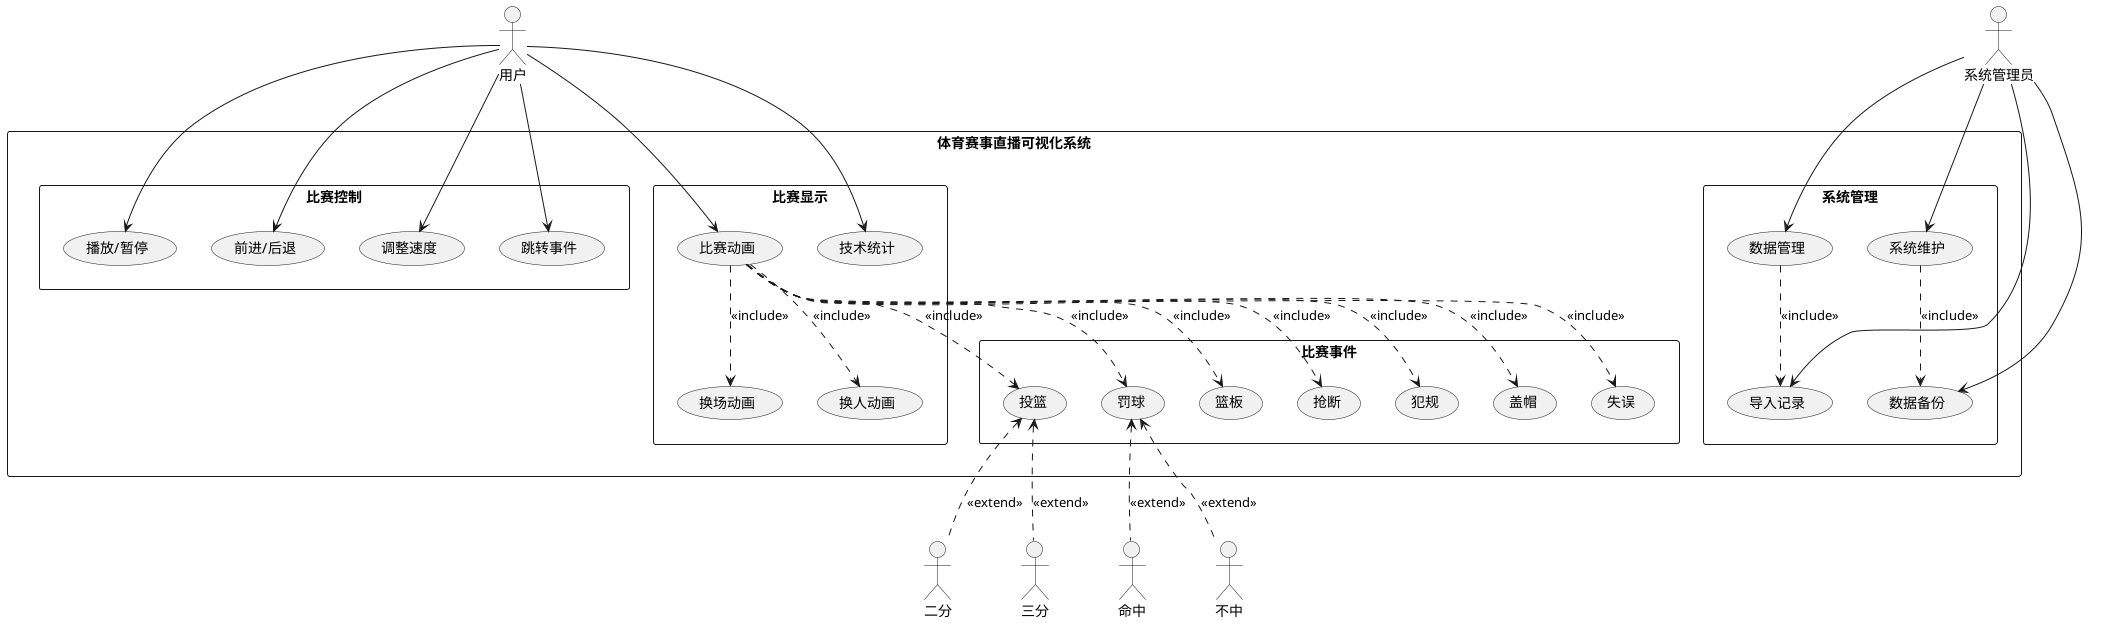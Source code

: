 @startuml
skinparam packageStyle rectangle
top to bottom direction

actor 用户 as User
actor 系统管理员 as Admin

rectangle "体育赛事直播可视化系统" {
    together {
        package "比赛控制" {
            together {
                usecase "播放/暂停" as Play
                usecase "前进/后退" as Next
                usecase "调整速度" as Speed
                usecase "跳转事件" as Seek
            }
        }

        package "比赛显示" {
            together {
                usecase "比赛动画" as ViewAnimation
                usecase "技术统计" as ViewStats
            }
            together {
                usecase "换场动画" as ViewCourtChange
                usecase "换人动画" as ViewSubstitution
            }
        }
    }

    package "比赛事件" {
        together {
            usecase "投篮" as Shot
            usecase "罚球" as FreeThrow
            usecase "篮板" as Rebound
            usecase "抢断" as Steal
        }
        together {
            usecase "失误" as Turnover
            usecase "犯规" as Foul
            usecase "盖帽" as Block
        }
    }

    package "系统管理" {
        together {
            usecase "数据管理" as ManageData
            usecase "导入记录" as ImportData
            usecase "系统维护" as Maintain
            usecase "数据备份" as Backup
        }
    }
}

' 用户关系
User --> Play
User --> Next
User --> Speed
User --> Seek
User --> ViewAnimation
User --> ViewStats

' 事件关系
ViewAnimation ..> Shot : <<include>>
ViewAnimation ..> FreeThrow : <<include>>
ViewAnimation ..> Rebound : <<include>>
ViewAnimation ..> Steal : <<include>>
ViewAnimation ..> Turnover : <<include>>
ViewAnimation ..> Foul : <<include>>
ViewAnimation ..> Block : <<include>>
ViewAnimation ..> ViewCourtChange : <<include>>
ViewAnimation ..> ViewSubstitution : <<include>>

' 扩展关系
Shot <.. "二分" : <<extend>>
Shot <.. "三分" : <<extend>>
FreeThrow <.. "命中" : <<extend>>
FreeThrow <.. "不中" : <<extend>>

' 管理员关系
Admin --> ManageData
Admin --> ImportData
Admin --> Maintain
Admin --> Backup

' 管理功能关系
ManageData ..> ImportData : <<include>>
Maintain ..> Backup : <<include>>

@enduml 